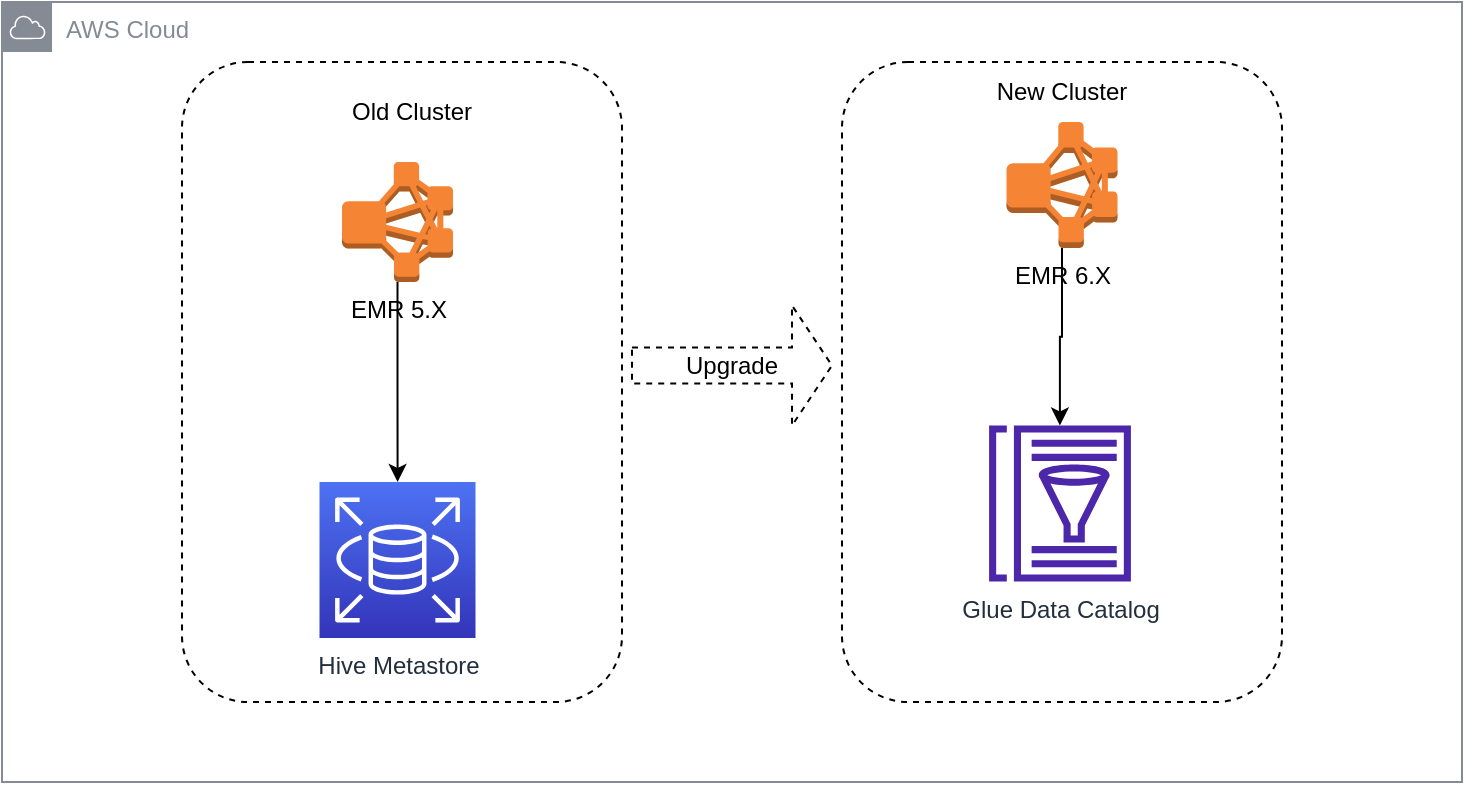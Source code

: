 <mxfile version="17.4.5" type="github">
  <diagram id="Cd5y1kNHd57_tZJnAyKG" name="Page-1">
    <mxGraphModel dx="1158" dy="627" grid="1" gridSize="10" guides="1" tooltips="1" connect="1" arrows="1" fold="1" page="1" pageScale="1" pageWidth="827" pageHeight="1169" math="0" shadow="0">
      <root>
        <mxCell id="0" />
        <mxCell id="1" parent="0" />
        <mxCell id="FE19WrhtxEeYcqXIJ0xn-2" value="AWS Cloud" style="sketch=0;outlineConnect=0;gradientColor=none;html=1;whiteSpace=wrap;fontSize=12;fontStyle=0;shape=mxgraph.aws4.group;grIcon=mxgraph.aws4.group_aws_cloud;strokeColor=#858B94;fillColor=none;verticalAlign=top;align=left;spacingLeft=30;fontColor=#858B94;dashed=0;" parent="1" vertex="1">
          <mxGeometry x="60" y="90" width="730" height="390" as="geometry" />
        </mxCell>
        <mxCell id="DkJPr1J9yXdr6lBRk-ze-2" value="" style="rounded=1;whiteSpace=wrap;html=1;dashed=1;" vertex="1" parent="1">
          <mxGeometry x="150" y="120" width="220" height="320" as="geometry" />
        </mxCell>
        <mxCell id="cIw4jWMmGr2bx2FsddDH-3" style="edgeStyle=orthogonalEdgeStyle;rounded=0;orthogonalLoop=1;jettySize=auto;html=1;" parent="1" source="FE19WrhtxEeYcqXIJ0xn-3" target="cIw4jWMmGr2bx2FsddDH-2" edge="1">
          <mxGeometry relative="1" as="geometry" />
        </mxCell>
        <mxCell id="FE19WrhtxEeYcqXIJ0xn-3" value="EMR 5.X" style="outlineConnect=0;dashed=0;verticalLabelPosition=bottom;verticalAlign=top;align=center;html=1;shape=mxgraph.aws3.emr_cluster;fillColor=#F58534;gradientColor=none;" parent="1" vertex="1">
          <mxGeometry x="230" y="170" width="55.5" height="60" as="geometry" />
        </mxCell>
        <mxCell id="cIw4jWMmGr2bx2FsddDH-2" value="Hive Metastore" style="sketch=0;points=[[0,0,0],[0.25,0,0],[0.5,0,0],[0.75,0,0],[1,0,0],[0,1,0],[0.25,1,0],[0.5,1,0],[0.75,1,0],[1,1,0],[0,0.25,0],[0,0.5,0],[0,0.75,0],[1,0.25,0],[1,0.5,0],[1,0.75,0]];outlineConnect=0;fontColor=#232F3E;gradientColor=#4D72F3;gradientDirection=north;fillColor=#3334B9;strokeColor=#ffffff;dashed=0;verticalLabelPosition=bottom;verticalAlign=top;align=center;html=1;fontSize=12;fontStyle=0;aspect=fixed;shape=mxgraph.aws4.resourceIcon;resIcon=mxgraph.aws4.rds;" parent="1" vertex="1">
          <mxGeometry x="218.75" y="330" width="78" height="78" as="geometry" />
        </mxCell>
        <mxCell id="DkJPr1J9yXdr6lBRk-ze-4" value="" style="rounded=1;whiteSpace=wrap;html=1;dashed=1;" vertex="1" parent="1">
          <mxGeometry x="480" y="120" width="220" height="320" as="geometry" />
        </mxCell>
        <mxCell id="DkJPr1J9yXdr6lBRk-ze-7" style="edgeStyle=orthogonalEdgeStyle;rounded=0;orthogonalLoop=1;jettySize=auto;html=1;exitX=0.5;exitY=1;exitDx=0;exitDy=0;exitPerimeter=0;" edge="1" parent="1" source="cIw4jWMmGr2bx2FsddDH-4" target="DkJPr1J9yXdr6lBRk-ze-1">
          <mxGeometry relative="1" as="geometry" />
        </mxCell>
        <mxCell id="cIw4jWMmGr2bx2FsddDH-4" value="EMR 6.X" style="outlineConnect=0;dashed=0;verticalLabelPosition=bottom;verticalAlign=top;align=center;html=1;shape=mxgraph.aws3.emr_cluster;fillColor=#F58534;gradientColor=none;" parent="1" vertex="1">
          <mxGeometry x="562.25" y="150" width="55.5" height="63" as="geometry" />
        </mxCell>
        <mxCell id="DkJPr1J9yXdr6lBRk-ze-1" value="Glue Data Catalog" style="sketch=0;outlineConnect=0;fontColor=#232F3E;gradientColor=none;fillColor=#4D27AA;strokeColor=none;dashed=0;verticalLabelPosition=bottom;verticalAlign=top;align=center;html=1;fontSize=12;fontStyle=0;aspect=fixed;pointerEvents=1;shape=mxgraph.aws4.glue_data_catalog;" vertex="1" parent="1">
          <mxGeometry x="553" y="301.75" width="72" height="78" as="geometry" />
        </mxCell>
        <mxCell id="DkJPr1J9yXdr6lBRk-ze-3" value="Old Cluster" style="text;html=1;strokeColor=none;fillColor=none;align=center;verticalAlign=middle;whiteSpace=wrap;rounded=0;" vertex="1" parent="1">
          <mxGeometry x="230" y="130" width="70" height="30" as="geometry" />
        </mxCell>
        <mxCell id="DkJPr1J9yXdr6lBRk-ze-5" value="New Cluster" style="text;html=1;strokeColor=none;fillColor=none;align=center;verticalAlign=middle;whiteSpace=wrap;rounded=0;" vertex="1" parent="1">
          <mxGeometry x="555" y="120" width="70" height="30" as="geometry" />
        </mxCell>
        <mxCell id="DkJPr1J9yXdr6lBRk-ze-6" value="Upgrade" style="shape=singleArrow;whiteSpace=wrap;html=1;dashed=1;" vertex="1" parent="1">
          <mxGeometry x="375" y="241.75" width="100" height="60" as="geometry" />
        </mxCell>
      </root>
    </mxGraphModel>
  </diagram>
</mxfile>
